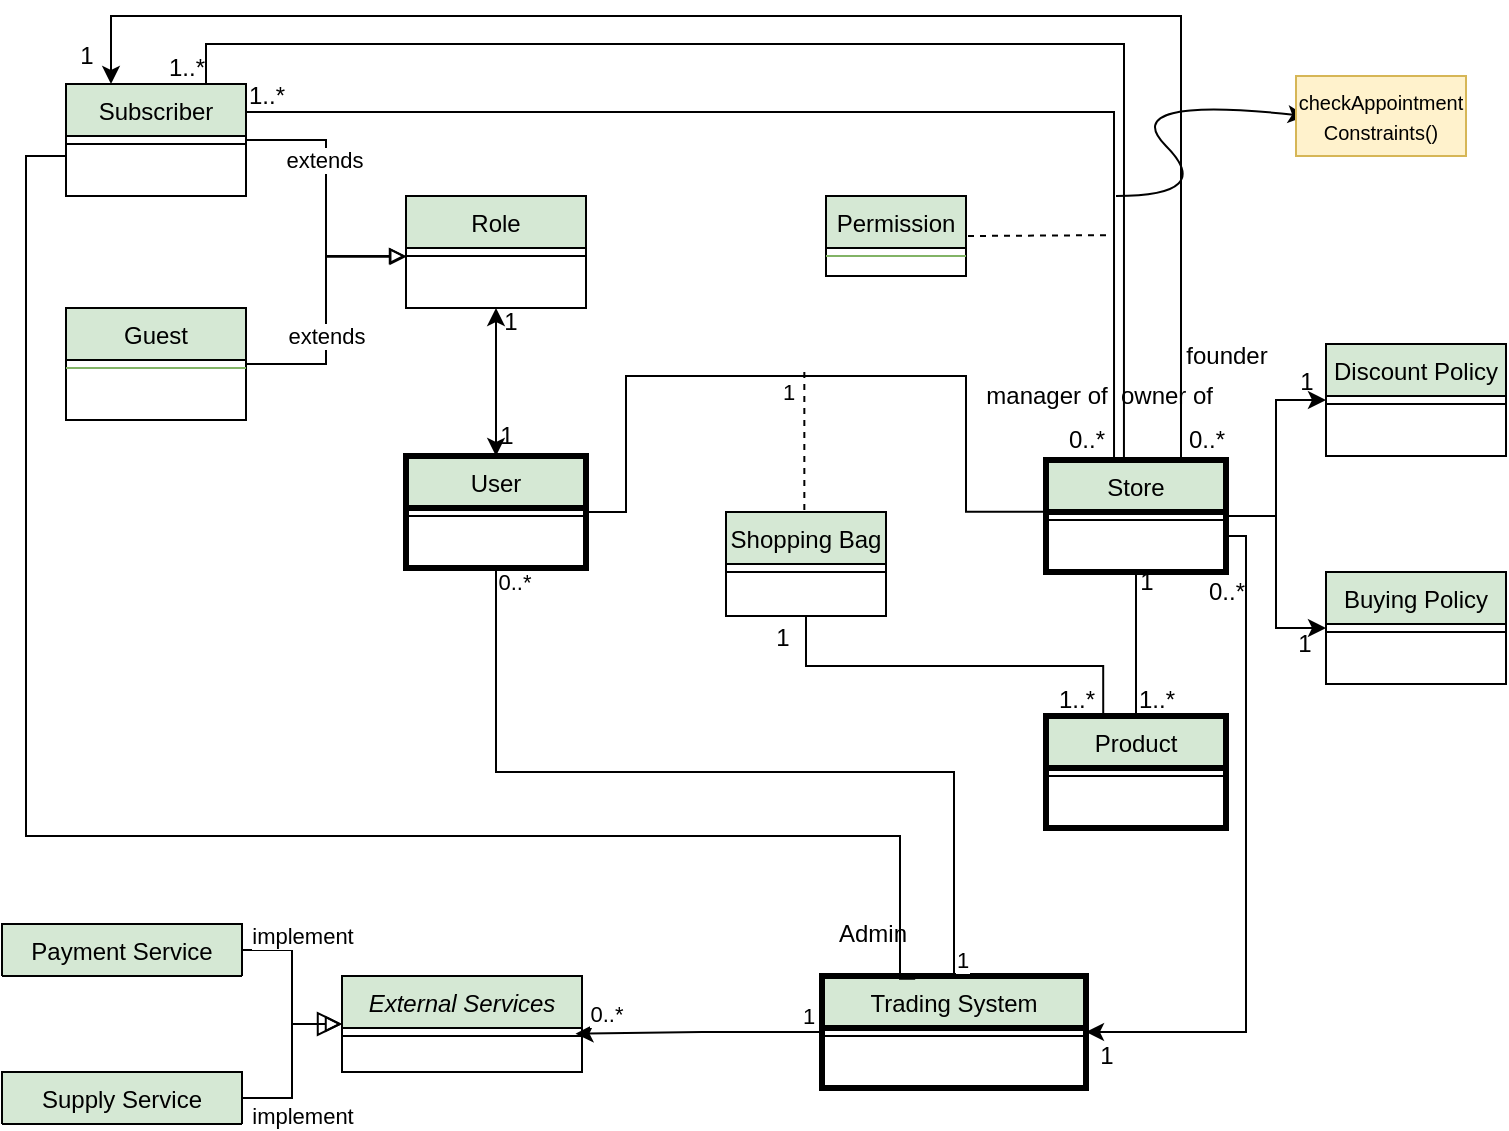 <mxfile version="14.4.7" type="device"><diagram id="C5RBs43oDa-KdzZeNtuy" name="Page-1"><mxGraphModel dx="1213" dy="616" grid="1" gridSize="10" guides="1" tooltips="1" connect="1" arrows="1" fold="1" page="1" pageScale="1" pageWidth="827" pageHeight="1169" math="0" shadow="0"><root><mxCell id="WIyWlLk6GJQsqaUBKTNV-0"/><mxCell id="WIyWlLk6GJQsqaUBKTNV-1" parent="WIyWlLk6GJQsqaUBKTNV-0"/><mxCell id="w-E75SR8kPDKWGnWH_c8-24" style="edgeStyle=orthogonalEdgeStyle;rounded=0;orthogonalLoop=1;jettySize=auto;html=1;exitX=1;exitY=0.5;exitDx=0;exitDy=0;entryX=0.004;entryY=0.542;entryDx=0;entryDy=0;entryPerimeter=0;endArrow=block;endFill=0;" parent="WIyWlLk6GJQsqaUBKTNV-1" source="w-E75SR8kPDKWGnWH_c8-21" target="w-E75SR8kPDKWGnWH_c8-8" edge="1"><mxGeometry relative="1" as="geometry"/></mxCell><mxCell id="zkfFHV4jXpPFQw0GAbJ--0" value="External Services" style="swimlane;fontStyle=2;align=center;verticalAlign=top;childLayout=stackLayout;horizontal=1;startSize=26;horizontalStack=0;resizeParent=1;resizeLast=0;collapsible=1;marginBottom=0;rounded=0;shadow=0;strokeWidth=1;fillColor=#d5e8d4;" parent="WIyWlLk6GJQsqaUBKTNV-1" vertex="1"><mxGeometry x="208" y="490" width="120" height="48" as="geometry"><mxRectangle x="230" y="140" width="160" height="26" as="alternateBounds"/></mxGeometry></mxCell><mxCell id="zkfFHV4jXpPFQw0GAbJ--4" value="" style="line;html=1;strokeWidth=1;align=left;verticalAlign=middle;spacingTop=-1;spacingLeft=3;spacingRight=3;rotatable=0;labelPosition=right;points=[];portConstraint=eastwest;" parent="zkfFHV4jXpPFQw0GAbJ--0" vertex="1"><mxGeometry y="26" width="120" height="8" as="geometry"/></mxCell><mxCell id="zkfFHV4jXpPFQw0GAbJ--6" value="Payment Service&#10;" style="swimlane;fontStyle=0;align=center;verticalAlign=top;childLayout=stackLayout;horizontal=1;startSize=26;horizontalStack=0;resizeParent=1;resizeLast=0;collapsible=1;marginBottom=0;rounded=0;shadow=0;strokeWidth=1;fillColor=#d5e8d4;" parent="WIyWlLk6GJQsqaUBKTNV-1" vertex="1" collapsed="1"><mxGeometry x="38" y="464" width="120" height="26" as="geometry"><mxRectangle x="120" y="360" width="160" height="138" as="alternateBounds"/></mxGeometry></mxCell><mxCell id="zkfFHV4jXpPFQw0GAbJ--9" value="" style="line;html=1;strokeWidth=1;align=left;verticalAlign=middle;spacingTop=-1;spacingLeft=3;spacingRight=3;rotatable=0;labelPosition=right;points=[];portConstraint=eastwest;" parent="zkfFHV4jXpPFQw0GAbJ--6" vertex="1"><mxGeometry y="26" width="120" height="8" as="geometry"/></mxCell><mxCell id="zkfFHV4jXpPFQw0GAbJ--12" value="" style="endArrow=block;endSize=10;endFill=0;shadow=0;strokeWidth=1;rounded=0;edgeStyle=elbowEdgeStyle;elbow=vertical;" parent="WIyWlLk6GJQsqaUBKTNV-1" source="zkfFHV4jXpPFQw0GAbJ--6" target="zkfFHV4jXpPFQw0GAbJ--0" edge="1"><mxGeometry width="160" relative="1" as="geometry"><mxPoint x="208" y="182" as="sourcePoint"/><mxPoint x="208" y="182" as="targetPoint"/></mxGeometry></mxCell><mxCell id="w-E75SR8kPDKWGnWH_c8-30" style="edgeStyle=orthogonalEdgeStyle;rounded=0;orthogonalLoop=1;jettySize=auto;html=1;exitX=1;exitY=0.5;exitDx=0;exitDy=0;endArrow=block;endFill=0;" parent="WIyWlLk6GJQsqaUBKTNV-1" source="zkfFHV4jXpPFQw0GAbJ--13" target="zkfFHV4jXpPFQw0GAbJ--0" edge="1"><mxGeometry relative="1" as="geometry"/></mxCell><mxCell id="zkfFHV4jXpPFQw0GAbJ--13" value="Supply Service&#10;" style="swimlane;fontStyle=0;align=center;verticalAlign=top;childLayout=stackLayout;horizontal=1;startSize=26;horizontalStack=0;resizeParent=1;resizeLast=0;collapsible=1;marginBottom=0;rounded=0;shadow=0;strokeWidth=1;fillColor=#d5e8d4;" parent="WIyWlLk6GJQsqaUBKTNV-1" vertex="1" collapsed="1"><mxGeometry x="38" y="538" width="120" height="26" as="geometry"><mxRectangle x="330" y="360" width="160" height="70" as="alternateBounds"/></mxGeometry></mxCell><mxCell id="zkfFHV4jXpPFQw0GAbJ--15" value="" style="line;html=1;strokeWidth=1;align=left;verticalAlign=middle;spacingTop=-1;spacingLeft=3;spacingRight=3;rotatable=0;labelPosition=right;points=[];portConstraint=eastwest;" parent="zkfFHV4jXpPFQw0GAbJ--13" vertex="1"><mxGeometry y="26" width="120" height="8" as="geometry"/></mxCell><mxCell id="zkfFHV4jXpPFQw0GAbJ--17" value="Trading System" style="swimlane;fontStyle=0;align=center;verticalAlign=top;childLayout=stackLayout;horizontal=1;startSize=26;horizontalStack=0;resizeParent=1;resizeLast=0;collapsible=1;marginBottom=0;rounded=0;shadow=0;strokeWidth=3;fillColor=#d5e8d4;" parent="WIyWlLk6GJQsqaUBKTNV-1" vertex="1"><mxGeometry x="448" y="490" width="132" height="56" as="geometry"><mxRectangle x="440" y="511" width="160" height="26" as="alternateBounds"/></mxGeometry></mxCell><mxCell id="zkfFHV4jXpPFQw0GAbJ--23" value="" style="line;html=1;strokeWidth=1;align=left;verticalAlign=middle;spacingTop=-1;spacingLeft=3;spacingRight=3;rotatable=0;labelPosition=right;points=[];portConstraint=eastwest;" parent="zkfFHV4jXpPFQw0GAbJ--17" vertex="1"><mxGeometry y="26" width="132" height="8" as="geometry"/></mxCell><mxCell id="w-E75SR8kPDKWGnWH_c8-2" style="edgeStyle=orthogonalEdgeStyle;rounded=0;orthogonalLoop=1;jettySize=auto;html=1;exitX=0;exitY=0.5;exitDx=0;exitDy=0;entryX=0.973;entryY=0.357;entryDx=0;entryDy=0;entryPerimeter=0;" parent="WIyWlLk6GJQsqaUBKTNV-1" source="zkfFHV4jXpPFQw0GAbJ--17" target="zkfFHV4jXpPFQw0GAbJ--4" edge="1"><mxGeometry relative="1" as="geometry"/></mxCell><mxCell id="w-E75SR8kPDKWGnWH_c8-3" value="1" style="edgeLabel;html=1;align=center;verticalAlign=middle;resizable=0;points=[];" parent="w-E75SR8kPDKWGnWH_c8-2" vertex="1" connectable="0"><mxGeometry x="-0.883" y="-5" relative="1" as="geometry"><mxPoint y="-3" as="offset"/></mxGeometry></mxCell><mxCell id="w-E75SR8kPDKWGnWH_c8-4" value="0..*" style="edgeLabel;html=1;align=center;verticalAlign=middle;resizable=0;points=[];" parent="w-E75SR8kPDKWGnWH_c8-2" vertex="1" connectable="0"><mxGeometry x="0.761" y="-5" relative="1" as="geometry"><mxPoint y="-4.87" as="offset"/></mxGeometry></mxCell><mxCell id="w-E75SR8kPDKWGnWH_c8-44" style="edgeStyle=orthogonalEdgeStyle;rounded=0;orthogonalLoop=1;jettySize=auto;html=1;exitX=1;exitY=0.5;exitDx=0;exitDy=0;entryX=0;entryY=0.5;entryDx=0;entryDy=0;endArrow=classic;endFill=1;" parent="WIyWlLk6GJQsqaUBKTNV-1" source="w-E75SR8kPDKWGnWH_c8-5" target="w-E75SR8kPDKWGnWH_c8-41" edge="1"><mxGeometry relative="1" as="geometry"/></mxCell><mxCell id="w-E75SR8kPDKWGnWH_c8-45" style="edgeStyle=orthogonalEdgeStyle;rounded=0;orthogonalLoop=1;jettySize=auto;html=1;exitX=1;exitY=0.5;exitDx=0;exitDy=0;entryX=0;entryY=0.5;entryDx=0;entryDy=0;endArrow=classic;endFill=1;" parent="WIyWlLk6GJQsqaUBKTNV-1" source="w-E75SR8kPDKWGnWH_c8-5" target="w-E75SR8kPDKWGnWH_c8-39" edge="1"><mxGeometry relative="1" as="geometry"/></mxCell><mxCell id="w-E75SR8kPDKWGnWH_c8-65" style="edgeStyle=orthogonalEdgeStyle;rounded=0;orthogonalLoop=1;jettySize=auto;html=1;exitX=0.5;exitY=1;exitDx=0;exitDy=0;entryX=0.5;entryY=0;entryDx=0;entryDy=0;endArrow=none;endFill=0;" parent="WIyWlLk6GJQsqaUBKTNV-1" source="w-E75SR8kPDKWGnWH_c8-5" target="w-E75SR8kPDKWGnWH_c8-63" edge="1"><mxGeometry relative="1" as="geometry"/></mxCell><mxCell id="hAk0-nWv4gFE5SRTlV8d-8" style="edgeStyle=orthogonalEdgeStyle;rounded=0;orthogonalLoop=1;jettySize=auto;html=1;exitX=1;exitY=1;exitDx=0;exitDy=0;entryX=1;entryY=0.5;entryDx=0;entryDy=0;endArrow=classic;endFill=1;" edge="1" parent="WIyWlLk6GJQsqaUBKTNV-1" source="w-E75SR8kPDKWGnWH_c8-5" target="zkfFHV4jXpPFQw0GAbJ--17"><mxGeometry relative="1" as="geometry"><Array as="points"><mxPoint x="650" y="270"/><mxPoint x="660" y="270"/><mxPoint x="660" y="518"/></Array></mxGeometry></mxCell><mxCell id="hAk0-nWv4gFE5SRTlV8d-12" style="edgeStyle=orthogonalEdgeStyle;rounded=0;orthogonalLoop=1;jettySize=auto;html=1;exitX=0.75;exitY=0;exitDx=0;exitDy=0;entryX=0.25;entryY=0;entryDx=0;entryDy=0;endArrow=classic;endFill=1;" edge="1" parent="WIyWlLk6GJQsqaUBKTNV-1" source="w-E75SR8kPDKWGnWH_c8-5" target="w-E75SR8kPDKWGnWH_c8-19"><mxGeometry relative="1" as="geometry"><Array as="points"><mxPoint x="628" y="10"/><mxPoint x="93" y="10"/></Array></mxGeometry></mxCell><mxCell id="w-E75SR8kPDKWGnWH_c8-5" value="Store" style="swimlane;fontStyle=0;align=center;verticalAlign=top;childLayout=stackLayout;horizontal=1;startSize=26;horizontalStack=0;resizeParent=1;resizeLast=0;collapsible=1;marginBottom=0;rounded=0;shadow=0;strokeWidth=3;fillColor=#d5e8d4;" parent="WIyWlLk6GJQsqaUBKTNV-1" vertex="1"><mxGeometry x="560" y="232" width="90" height="56" as="geometry"><mxRectangle x="508" y="120" width="160" height="26" as="alternateBounds"/></mxGeometry></mxCell><mxCell id="w-E75SR8kPDKWGnWH_c8-6" value="" style="line;html=1;strokeWidth=1;align=left;verticalAlign=middle;spacingTop=-1;spacingLeft=3;spacingRight=3;rotatable=0;labelPosition=right;points=[];portConstraint=eastwest;" parent="w-E75SR8kPDKWGnWH_c8-5" vertex="1"><mxGeometry y="26" width="90" height="8" as="geometry"/></mxCell><mxCell id="w-E75SR8kPDKWGnWH_c8-7" value="Role" style="swimlane;fontStyle=0;align=center;verticalAlign=top;childLayout=stackLayout;horizontal=1;startSize=26;horizontalStack=0;resizeParent=1;resizeLast=0;collapsible=1;marginBottom=0;rounded=0;shadow=0;strokeWidth=1;fillColor=#d5e8d4;" parent="WIyWlLk6GJQsqaUBKTNV-1" vertex="1"><mxGeometry x="240" y="100" width="90" height="56" as="geometry"><mxRectangle x="508" y="120" width="160" height="26" as="alternateBounds"/></mxGeometry></mxCell><mxCell id="w-E75SR8kPDKWGnWH_c8-8" value="" style="line;html=1;strokeWidth=1;align=left;verticalAlign=middle;spacingTop=-1;spacingLeft=3;spacingRight=3;rotatable=0;labelPosition=right;points=[];portConstraint=eastwest;" parent="w-E75SR8kPDKWGnWH_c8-7" vertex="1"><mxGeometry y="26" width="90" height="8" as="geometry"/></mxCell><mxCell id="w-E75SR8kPDKWGnWH_c8-11" style="edgeStyle=orthogonalEdgeStyle;rounded=0;orthogonalLoop=1;jettySize=auto;html=1;exitX=0.5;exitY=0;exitDx=0;exitDy=0;entryX=0.5;entryY=1;entryDx=0;entryDy=0;startArrow=classic;startFill=1;" parent="WIyWlLk6GJQsqaUBKTNV-1" source="w-E75SR8kPDKWGnWH_c8-9" target="w-E75SR8kPDKWGnWH_c8-7" edge="1"><mxGeometry relative="1" as="geometry"><mxPoint x="285" y="160" as="targetPoint"/></mxGeometry></mxCell><mxCell id="w-E75SR8kPDKWGnWH_c8-31" style="edgeStyle=orthogonalEdgeStyle;rounded=0;orthogonalLoop=1;jettySize=auto;html=1;exitX=0.5;exitY=1;exitDx=0;exitDy=0;entryX=0.5;entryY=0;entryDx=0;entryDy=0;endArrow=none;endFill=0;" parent="WIyWlLk6GJQsqaUBKTNV-1" source="w-E75SR8kPDKWGnWH_c8-9" target="zkfFHV4jXpPFQw0GAbJ--17" edge="1"><mxGeometry relative="1" as="geometry"/></mxCell><mxCell id="w-E75SR8kPDKWGnWH_c8-32" value="0..*" style="edgeLabel;html=1;align=center;verticalAlign=middle;resizable=0;points=[];" parent="w-E75SR8kPDKWGnWH_c8-31" vertex="1" connectable="0"><mxGeometry x="-0.97" relative="1" as="geometry"><mxPoint x="9" as="offset"/></mxGeometry></mxCell><mxCell id="w-E75SR8kPDKWGnWH_c8-33" value="1" style="edgeLabel;html=1;align=center;verticalAlign=middle;resizable=0;points=[];" parent="w-E75SR8kPDKWGnWH_c8-31" vertex="1" connectable="0"><mxGeometry x="0.972" relative="1" as="geometry"><mxPoint x="4" y="-2" as="offset"/></mxGeometry></mxCell><mxCell id="w-E75SR8kPDKWGnWH_c8-68" style="edgeStyle=orthogonalEdgeStyle;rounded=0;orthogonalLoop=1;jettySize=auto;html=1;exitX=1;exitY=0.5;exitDx=0;exitDy=0;entryX=0.035;entryY=-0.013;entryDx=0;entryDy=0;entryPerimeter=0;endArrow=none;endFill=0;" parent="WIyWlLk6GJQsqaUBKTNV-1" source="w-E75SR8kPDKWGnWH_c8-9" target="w-E75SR8kPDKWGnWH_c8-6" edge="1"><mxGeometry relative="1" as="geometry"><Array as="points"><mxPoint x="350" y="258"/><mxPoint x="350" y="190"/><mxPoint x="420" y="190"/><mxPoint x="520" y="190"/><mxPoint x="520" y="258"/></Array></mxGeometry></mxCell><mxCell id="hAk0-nWv4gFE5SRTlV8d-19" value="1" style="edgeLabel;html=1;align=center;verticalAlign=middle;resizable=0;points=[];" vertex="1" connectable="0" parent="w-E75SR8kPDKWGnWH_c8-68"><mxGeometry x="-0.087" y="-8" relative="1" as="geometry"><mxPoint x="0.67" as="offset"/></mxGeometry></mxCell><mxCell id="w-E75SR8kPDKWGnWH_c8-9" value="User" style="swimlane;fontStyle=0;align=center;verticalAlign=top;childLayout=stackLayout;horizontal=1;startSize=26;horizontalStack=0;resizeParent=1;resizeLast=0;collapsible=1;marginBottom=0;rounded=0;shadow=0;strokeWidth=3;fillColor=#d5e8d4;" parent="WIyWlLk6GJQsqaUBKTNV-1" vertex="1"><mxGeometry x="240" y="230" width="90" height="56" as="geometry"><mxRectangle x="508" y="120" width="160" height="26" as="alternateBounds"/></mxGeometry></mxCell><mxCell id="w-E75SR8kPDKWGnWH_c8-10" value="" style="line;html=1;strokeWidth=1;align=left;verticalAlign=middle;spacingTop=-1;spacingLeft=3;spacingRight=3;rotatable=0;labelPosition=right;points=[];portConstraint=eastwest;" parent="w-E75SR8kPDKWGnWH_c8-9" vertex="1"><mxGeometry y="26" width="90" height="8" as="geometry"/></mxCell><mxCell id="w-E75SR8kPDKWGnWH_c8-12" value="1" style="text;html=1;align=center;verticalAlign=middle;resizable=0;points=[];autosize=1;" parent="WIyWlLk6GJQsqaUBKTNV-1" vertex="1"><mxGeometry x="280" y="210" width="20" height="20" as="geometry"/></mxCell><mxCell id="w-E75SR8kPDKWGnWH_c8-16" value="1" style="text;html=1;align=center;verticalAlign=middle;resizable=0;points=[];autosize=1;" parent="WIyWlLk6GJQsqaUBKTNV-1" vertex="1"><mxGeometry x="282" y="153" width="20" height="20" as="geometry"/></mxCell><mxCell id="w-E75SR8kPDKWGnWH_c8-26" style="edgeStyle=orthogonalEdgeStyle;rounded=0;orthogonalLoop=1;jettySize=auto;html=1;exitX=1;exitY=0.5;exitDx=0;exitDy=0;entryX=0;entryY=0.5;entryDx=0;entryDy=0;entryPerimeter=0;endArrow=block;endFill=0;" parent="WIyWlLk6GJQsqaUBKTNV-1" source="w-E75SR8kPDKWGnWH_c8-19" target="w-E75SR8kPDKWGnWH_c8-8" edge="1"><mxGeometry relative="1" as="geometry"/></mxCell><mxCell id="w-E75SR8kPDKWGnWH_c8-28" value="extends" style="edgeLabel;html=1;align=center;verticalAlign=middle;resizable=0;points=[];" parent="w-E75SR8kPDKWGnWH_c8-26" vertex="1" connectable="0"><mxGeometry x="-0.283" y="-1" relative="1" as="geometry"><mxPoint x="1" y="88.48" as="offset"/></mxGeometry></mxCell><mxCell id="w-E75SR8kPDKWGnWH_c8-27" value="extends" style="edgeLabel;html=1;align=center;verticalAlign=middle;resizable=0;points=[];" parent="w-E75SR8kPDKWGnWH_c8-26" vertex="1" connectable="0"><mxGeometry x="-0.283" y="-1" relative="1" as="geometry"><mxPoint as="offset"/></mxGeometry></mxCell><mxCell id="w-E75SR8kPDKWGnWH_c8-57" value="implement" style="edgeLabel;html=1;align=center;verticalAlign=middle;resizable=0;points=[];" parent="w-E75SR8kPDKWGnWH_c8-26" vertex="1" connectable="0"><mxGeometry x="-0.283" y="-1" relative="1" as="geometry"><mxPoint x="-11" y="478" as="offset"/></mxGeometry></mxCell><mxCell id="w-E75SR8kPDKWGnWH_c8-58" value="implement" style="edgeLabel;html=1;align=center;verticalAlign=middle;resizable=0;points=[];" parent="w-E75SR8kPDKWGnWH_c8-26" vertex="1" connectable="0"><mxGeometry x="-0.283" y="-1" relative="1" as="geometry"><mxPoint x="-11" y="388" as="offset"/></mxGeometry></mxCell><mxCell id="w-E75SR8kPDKWGnWH_c8-34" style="edgeStyle=orthogonalEdgeStyle;rounded=0;orthogonalLoop=1;jettySize=auto;html=1;exitX=0;exitY=0.5;exitDx=0;exitDy=0;entryX=0.353;entryY=0.025;entryDx=0;entryDy=0;entryPerimeter=0;endArrow=none;endFill=0;" parent="WIyWlLk6GJQsqaUBKTNV-1" source="w-E75SR8kPDKWGnWH_c8-19" target="zkfFHV4jXpPFQw0GAbJ--17" edge="1"><mxGeometry relative="1" as="geometry"><Array as="points"><mxPoint x="70" y="80"/><mxPoint x="50" y="80"/><mxPoint x="50" y="420"/><mxPoint x="487" y="420"/></Array></mxGeometry></mxCell><mxCell id="w-E75SR8kPDKWGnWH_c8-49" style="edgeStyle=orthogonalEdgeStyle;rounded=0;orthogonalLoop=1;jettySize=auto;html=1;exitX=1;exitY=0.25;exitDx=0;exitDy=0;entryX=0.378;entryY=0.018;entryDx=0;entryDy=0;entryPerimeter=0;endArrow=none;endFill=0;" parent="WIyWlLk6GJQsqaUBKTNV-1" source="w-E75SR8kPDKWGnWH_c8-19" target="w-E75SR8kPDKWGnWH_c8-5" edge="1"><mxGeometry relative="1" as="geometry"/></mxCell><mxCell id="w-E75SR8kPDKWGnWH_c8-19" value="Subscriber" style="swimlane;fontStyle=0;align=center;verticalAlign=top;childLayout=stackLayout;horizontal=1;startSize=26;horizontalStack=0;resizeParent=1;resizeLast=0;collapsible=1;marginBottom=0;rounded=0;shadow=0;strokeWidth=1;fillColor=#d5e8d4;" parent="WIyWlLk6GJQsqaUBKTNV-1" vertex="1"><mxGeometry x="70" y="44" width="90" height="56" as="geometry"><mxRectangle x="508" y="120" width="160" height="26" as="alternateBounds"/></mxGeometry></mxCell><mxCell id="w-E75SR8kPDKWGnWH_c8-20" value="" style="line;html=1;strokeWidth=1;align=left;verticalAlign=middle;spacingTop=-1;spacingLeft=3;spacingRight=3;rotatable=0;labelPosition=right;points=[];portConstraint=eastwest;" parent="w-E75SR8kPDKWGnWH_c8-19" vertex="1"><mxGeometry y="26" width="90" height="8" as="geometry"/></mxCell><mxCell id="w-E75SR8kPDKWGnWH_c8-21" value="Guest" style="swimlane;fontStyle=0;align=center;verticalAlign=top;childLayout=stackLayout;horizontal=1;startSize=26;horizontalStack=0;resizeParent=1;resizeLast=0;collapsible=1;marginBottom=0;rounded=0;shadow=0;strokeWidth=1;fillColor=#d5e8d4;" parent="WIyWlLk6GJQsqaUBKTNV-1" vertex="1"><mxGeometry x="70" y="156" width="90" height="56" as="geometry"><mxRectangle x="508" y="120" width="160" height="26" as="alternateBounds"/></mxGeometry></mxCell><mxCell id="w-E75SR8kPDKWGnWH_c8-22" value="" style="line;html=1;strokeWidth=1;align=left;verticalAlign=middle;spacingTop=-1;spacingLeft=3;spacingRight=3;rotatable=0;labelPosition=right;points=[];portConstraint=eastwest;fillColor=#d5e8d4;strokeColor=#82b366;" parent="w-E75SR8kPDKWGnWH_c8-21" vertex="1"><mxGeometry y="26" width="90" height="8" as="geometry"/></mxCell><mxCell id="w-E75SR8kPDKWGnWH_c8-35" value="Admin" style="text;html=1;align=center;verticalAlign=middle;resizable=0;points=[];autosize=1;" parent="WIyWlLk6GJQsqaUBKTNV-1" vertex="1"><mxGeometry x="448" y="459" width="50" height="20" as="geometry"/></mxCell><mxCell id="w-E75SR8kPDKWGnWH_c8-39" value="Buying Policy" style="swimlane;fontStyle=0;align=center;verticalAlign=top;childLayout=stackLayout;horizontal=1;startSize=26;horizontalStack=0;resizeParent=1;resizeLast=0;collapsible=1;marginBottom=0;rounded=0;shadow=0;strokeWidth=1;fillColor=#d5e8d4;" parent="WIyWlLk6GJQsqaUBKTNV-1" vertex="1"><mxGeometry x="700" y="288" width="90" height="56" as="geometry"><mxRectangle x="508" y="120" width="160" height="26" as="alternateBounds"/></mxGeometry></mxCell><mxCell id="w-E75SR8kPDKWGnWH_c8-40" value="" style="line;html=1;strokeWidth=1;align=left;verticalAlign=middle;spacingTop=-1;spacingLeft=3;spacingRight=3;rotatable=0;labelPosition=right;points=[];portConstraint=eastwest;" parent="w-E75SR8kPDKWGnWH_c8-39" vertex="1"><mxGeometry y="26" width="90" height="8" as="geometry"/></mxCell><mxCell id="w-E75SR8kPDKWGnWH_c8-41" value="Discount Policy" style="swimlane;fontStyle=0;align=center;verticalAlign=top;childLayout=stackLayout;horizontal=1;startSize=26;horizontalStack=0;resizeParent=1;resizeLast=0;collapsible=1;marginBottom=0;rounded=0;shadow=0;strokeWidth=1;fillColor=#d5e8d4;" parent="WIyWlLk6GJQsqaUBKTNV-1" vertex="1"><mxGeometry x="700" y="174" width="90" height="56" as="geometry"><mxRectangle x="508" y="120" width="160" height="26" as="alternateBounds"/></mxGeometry></mxCell><mxCell id="w-E75SR8kPDKWGnWH_c8-42" value="" style="line;html=1;strokeWidth=1;align=left;verticalAlign=middle;spacingTop=-1;spacingLeft=3;spacingRight=3;rotatable=0;labelPosition=right;points=[];portConstraint=eastwest;" parent="w-E75SR8kPDKWGnWH_c8-41" vertex="1"><mxGeometry y="26" width="90" height="8" as="geometry"/></mxCell><mxCell id="w-E75SR8kPDKWGnWH_c8-46" value="1" style="text;html=1;align=center;verticalAlign=middle;resizable=0;points=[];autosize=1;" parent="WIyWlLk6GJQsqaUBKTNV-1" vertex="1"><mxGeometry x="680" y="183" width="20" height="20" as="geometry"/></mxCell><mxCell id="w-E75SR8kPDKWGnWH_c8-47" value="1" style="text;html=1;align=center;verticalAlign=middle;resizable=0;points=[];autosize=1;" parent="WIyWlLk6GJQsqaUBKTNV-1" vertex="1"><mxGeometry x="679" y="314" width="20" height="20" as="geometry"/></mxCell><mxCell id="w-E75SR8kPDKWGnWH_c8-51" value="manager of" style="text;html=1;align=center;verticalAlign=middle;resizable=0;points=[];autosize=1;" parent="WIyWlLk6GJQsqaUBKTNV-1" vertex="1"><mxGeometry x="520" y="190" width="80" height="20" as="geometry"/></mxCell><mxCell id="w-E75SR8kPDKWGnWH_c8-52" value="owner of" style="text;html=1;align=center;verticalAlign=middle;resizable=0;points=[];autosize=1;" parent="WIyWlLk6GJQsqaUBKTNV-1" vertex="1"><mxGeometry x="590" y="190" width="60" height="20" as="geometry"/></mxCell><mxCell id="w-E75SR8kPDKWGnWH_c8-63" value="Product" style="swimlane;fontStyle=0;align=center;verticalAlign=top;childLayout=stackLayout;horizontal=1;startSize=26;horizontalStack=0;resizeParent=1;resizeLast=0;collapsible=1;marginBottom=0;rounded=0;shadow=0;strokeWidth=3;fillColor=#d5e8d4;" parent="WIyWlLk6GJQsqaUBKTNV-1" vertex="1"><mxGeometry x="560" y="360" width="90" height="56" as="geometry"><mxRectangle x="508" y="120" width="160" height="26" as="alternateBounds"/></mxGeometry></mxCell><mxCell id="w-E75SR8kPDKWGnWH_c8-64" value="" style="line;html=1;strokeWidth=1;align=left;verticalAlign=middle;spacingTop=-1;spacingLeft=3;spacingRight=3;rotatable=0;labelPosition=right;points=[];portConstraint=eastwest;" parent="w-E75SR8kPDKWGnWH_c8-63" vertex="1"><mxGeometry y="26" width="90" height="8" as="geometry"/></mxCell><mxCell id="w-E75SR8kPDKWGnWH_c8-66" value="1" style="text;html=1;align=center;verticalAlign=middle;resizable=0;points=[];autosize=1;" parent="WIyWlLk6GJQsqaUBKTNV-1" vertex="1"><mxGeometry x="600" y="283" width="20" height="20" as="geometry"/></mxCell><mxCell id="w-E75SR8kPDKWGnWH_c8-67" value="1..*" style="text;html=1;align=center;verticalAlign=middle;resizable=0;points=[];autosize=1;" parent="WIyWlLk6GJQsqaUBKTNV-1" vertex="1"><mxGeometry x="600" y="342" width="30" height="20" as="geometry"/></mxCell><mxCell id="w-E75SR8kPDKWGnWH_c8-69" value="" style="endArrow=none;html=1;dashed=1;endFill=0;" parent="WIyWlLk6GJQsqaUBKTNV-1" edge="1"><mxGeometry width="50" height="50" relative="1" as="geometry"><mxPoint x="439.17" y="188" as="sourcePoint"/><mxPoint x="439.17" y="258" as="targetPoint"/></mxGeometry></mxCell><mxCell id="w-E75SR8kPDKWGnWH_c8-72" style="edgeStyle=orthogonalEdgeStyle;rounded=0;orthogonalLoop=1;jettySize=auto;html=1;exitX=0.5;exitY=1;exitDx=0;exitDy=0;entryX=0.318;entryY=-0.001;entryDx=0;entryDy=0;entryPerimeter=0;endArrow=none;endFill=0;" parent="WIyWlLk6GJQsqaUBKTNV-1" source="w-E75SR8kPDKWGnWH_c8-70" target="w-E75SR8kPDKWGnWH_c8-63" edge="1"><mxGeometry relative="1" as="geometry"/></mxCell><mxCell id="w-E75SR8kPDKWGnWH_c8-70" value="Shopping Bag" style="swimlane;fontStyle=0;align=center;verticalAlign=top;childLayout=stackLayout;horizontal=1;startSize=26;horizontalStack=0;resizeParent=1;resizeLast=0;collapsible=1;marginBottom=0;rounded=0;shadow=0;strokeWidth=1;fillColor=#d5e8d4;" parent="WIyWlLk6GJQsqaUBKTNV-1" vertex="1"><mxGeometry x="400" y="258" width="80" height="52" as="geometry"><mxRectangle x="508" y="120" width="160" height="26" as="alternateBounds"/></mxGeometry></mxCell><mxCell id="w-E75SR8kPDKWGnWH_c8-71" value="" style="line;html=1;strokeWidth=1;align=left;verticalAlign=middle;spacingTop=-1;spacingLeft=3;spacingRight=3;rotatable=0;labelPosition=right;points=[];portConstraint=eastwest;" parent="w-E75SR8kPDKWGnWH_c8-70" vertex="1"><mxGeometry y="26" width="80" height="8" as="geometry"/></mxCell><mxCell id="w-E75SR8kPDKWGnWH_c8-73" value="1" style="text;html=1;align=center;verticalAlign=middle;resizable=0;points=[];autosize=1;" parent="WIyWlLk6GJQsqaUBKTNV-1" vertex="1"><mxGeometry x="383" y="311" width="90" height="20" as="geometry"/></mxCell><mxCell id="w-E75SR8kPDKWGnWH_c8-74" value="1..*" style="text;html=1;align=center;verticalAlign=middle;resizable=0;points=[];autosize=1;" parent="WIyWlLk6GJQsqaUBKTNV-1" vertex="1"><mxGeometry x="560" y="342" width="30" height="20" as="geometry"/></mxCell><mxCell id="w-E75SR8kPDKWGnWH_c8-75" value="" style="endArrow=none;html=1;endFill=0;dashed=1;entryX=1;entryY=0.5;entryDx=0;entryDy=0;" parent="WIyWlLk6GJQsqaUBKTNV-1" target="w-E75SR8kPDKWGnWH_c8-76" edge="1"><mxGeometry width="50" height="50" relative="1" as="geometry"><mxPoint x="590" y="119.58" as="sourcePoint"/><mxPoint x="530" y="119.58" as="targetPoint"/></mxGeometry></mxCell><mxCell id="w-E75SR8kPDKWGnWH_c8-76" value="Permission" style="swimlane;fontStyle=0;align=center;verticalAlign=top;childLayout=stackLayout;horizontal=1;startSize=26;horizontalStack=0;resizeParent=1;resizeLast=0;collapsible=1;marginBottom=0;rounded=0;shadow=0;strokeWidth=1;fillColor=#d5e8d4;" parent="WIyWlLk6GJQsqaUBKTNV-1" vertex="1"><mxGeometry x="450" y="100" width="70" height="40" as="geometry"><mxRectangle x="508" y="120" width="160" height="26" as="alternateBounds"/></mxGeometry></mxCell><mxCell id="w-E75SR8kPDKWGnWH_c8-77" value="" style="line;html=1;strokeWidth=1;align=left;verticalAlign=middle;spacingTop=-1;spacingLeft=3;spacingRight=3;rotatable=0;labelPosition=right;points=[];portConstraint=eastwest;fillColor=#d5e8d4;strokeColor=#82b366;" parent="w-E75SR8kPDKWGnWH_c8-76" vertex="1"><mxGeometry y="26" width="70" height="8" as="geometry"/></mxCell><mxCell id="hAk0-nWv4gFE5SRTlV8d-0" style="edgeStyle=orthogonalEdgeStyle;rounded=0;orthogonalLoop=1;jettySize=auto;html=1;exitX=1;exitY=0;exitDx=0;exitDy=0;endArrow=none;endFill=0;entryX=0.433;entryY=-0.015;entryDx=0;entryDy=0;entryPerimeter=0;" edge="1" parent="WIyWlLk6GJQsqaUBKTNV-1" source="w-E75SR8kPDKWGnWH_c8-19" target="w-E75SR8kPDKWGnWH_c8-5"><mxGeometry relative="1" as="geometry"><Array as="points"><mxPoint x="140" y="44"/><mxPoint x="140" y="24"/><mxPoint x="599" y="24"/></Array><mxPoint x="160" y="44" as="sourcePoint"/><mxPoint x="600" y="150" as="targetPoint"/></mxGeometry></mxCell><mxCell id="hAk0-nWv4gFE5SRTlV8d-5" value="0..*" style="text;html=1;align=center;verticalAlign=middle;resizable=0;points=[];autosize=1;" vertex="1" parent="WIyWlLk6GJQsqaUBKTNV-1"><mxGeometry x="565" y="212" width="30" height="20" as="geometry"/></mxCell><mxCell id="hAk0-nWv4gFE5SRTlV8d-9" value="1..*" style="text;html=1;align=center;verticalAlign=middle;resizable=0;points=[];autosize=1;" vertex="1" parent="WIyWlLk6GJQsqaUBKTNV-1"><mxGeometry x="155" y="40" width="30" height="20" as="geometry"/></mxCell><mxCell id="hAk0-nWv4gFE5SRTlV8d-10" value="1..*" style="text;html=1;align=center;verticalAlign=middle;resizable=0;points=[];autosize=1;" vertex="1" parent="WIyWlLk6GJQsqaUBKTNV-1"><mxGeometry x="115" y="26" width="30" height="20" as="geometry"/></mxCell><mxCell id="hAk0-nWv4gFE5SRTlV8d-13" value="founder" style="text;html=1;align=center;verticalAlign=middle;resizable=0;points=[];autosize=1;" vertex="1" parent="WIyWlLk6GJQsqaUBKTNV-1"><mxGeometry x="620" y="170" width="60" height="20" as="geometry"/></mxCell><mxCell id="hAk0-nWv4gFE5SRTlV8d-14" value="1" style="text;html=1;align=center;verticalAlign=middle;resizable=0;points=[];autosize=1;" vertex="1" parent="WIyWlLk6GJQsqaUBKTNV-1"><mxGeometry x="70" y="20" width="20" height="20" as="geometry"/></mxCell><mxCell id="hAk0-nWv4gFE5SRTlV8d-16" value="0..*" style="text;html=1;align=center;verticalAlign=middle;resizable=0;points=[];autosize=1;" vertex="1" parent="WIyWlLk6GJQsqaUBKTNV-1"><mxGeometry x="625" y="212" width="30" height="20" as="geometry"/></mxCell><mxCell id="hAk0-nWv4gFE5SRTlV8d-17" value="1" style="text;html=1;align=center;verticalAlign=middle;resizable=0;points=[];autosize=1;" vertex="1" parent="WIyWlLk6GJQsqaUBKTNV-1"><mxGeometry x="580" y="520" width="20" height="20" as="geometry"/></mxCell><mxCell id="hAk0-nWv4gFE5SRTlV8d-18" value="0..*" style="text;html=1;align=center;verticalAlign=middle;resizable=0;points=[];autosize=1;" vertex="1" parent="WIyWlLk6GJQsqaUBKTNV-1"><mxGeometry x="635" y="288" width="30" height="20" as="geometry"/></mxCell><mxCell id="hAk0-nWv4gFE5SRTlV8d-21" value="" style="curved=1;endArrow=classic;html=1;" edge="1" parent="WIyWlLk6GJQsqaUBKTNV-1"><mxGeometry width="50" height="50" relative="1" as="geometry"><mxPoint x="595" y="100" as="sourcePoint"/><mxPoint x="690" y="60" as="targetPoint"/><Array as="points"><mxPoint x="645" y="100"/><mxPoint x="595" y="50"/></Array></mxGeometry></mxCell><mxCell id="hAk0-nWv4gFE5SRTlV8d-22" value="&lt;font style=&quot;font-size: 10px&quot;&gt;checkAppointment&lt;br&gt;Constraints()&lt;/font&gt;" style="rounded=0;whiteSpace=wrap;html=1;fillColor=#fff2cc;strokeColor=#d6b656;" vertex="1" parent="WIyWlLk6GJQsqaUBKTNV-1"><mxGeometry x="685" y="40" width="85" height="40" as="geometry"/></mxCell></root></mxGraphModel></diagram></mxfile>